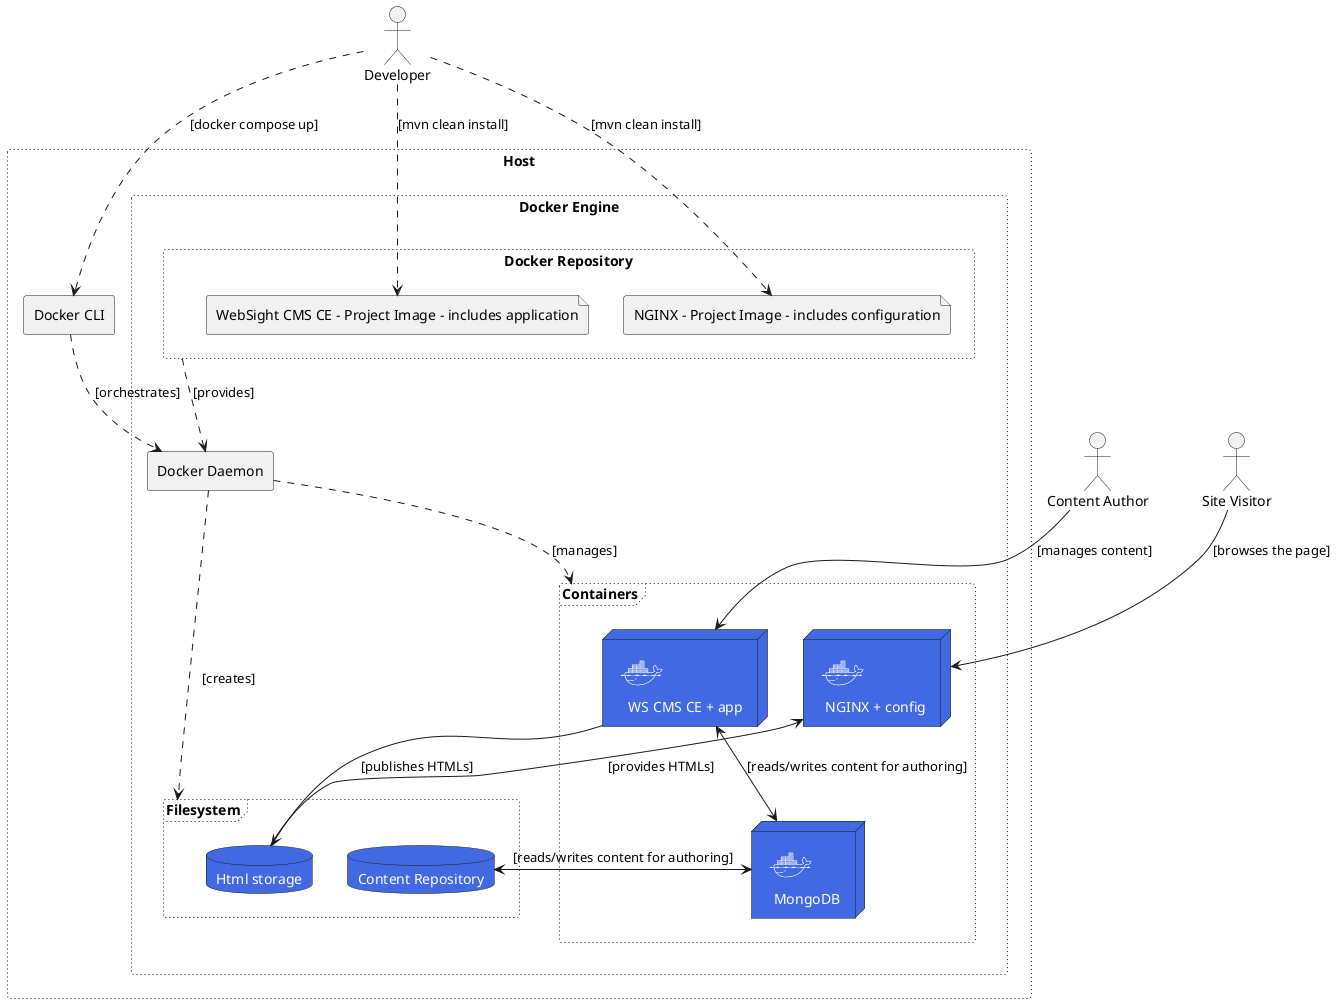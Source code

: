 'Dynamic Solutions WebSight
'Copyright (C) 2013-2022 Dynamic Solutions
'
'This is a private, internal code. Using or copying as a
'whole or in fragments disallowed without permission.

'https://plantuml.com/deployment-diagram


@startuml
!include <tupadr3/devicons/docker>

actor :Developer: as dev
actor :Content Author: as contentAuthor
actor :Site Visitor: as siteVisitor

rectangle host as "Host" #line.dotted {
    rectangle dockerCLI as "Docker CLI"
    rectangle docker as "Docker Engine" #line.dotted {
        rectangle dockerDeamon as "Docker Daemon"
        rectangle  repository as "Docker Repository" #line.dotted {
            file wscmsImage as "WebSight CMS CE - Project Image - includes application"
            file nginxImage as "NGINX - Project Image - includes configuration"
        }
        frame containers as "Containers" #line.dotted {
            node nginx as "<$docker>\n  NGINX + config" #royalblue;text:white
            node mongo as "<$docker>\n  MongoDB" #royalblue;text:white
            node wscmsce as "<$docker>\n   WS CMS CE + app" #royalblue;text:white
        }
        frame volumes as "Filesystem" #line.dotted {
            database htmlVolume as "Html storage" #royalblue;text:white
            database jcrVolume as "Content Repository" #royalblue;text:white
        }
    }
}

dev -[dashed]-> wscmsImage : [mvn clean install]
dev -[dashed]-> nginxImage : [mvn clean install]
dev -[dashed]-> dockerCLI : [docker compose up]
dockerCLI -[dashed]-> dockerDeamon : [orchestrates]
dockerDeamon -[dashed]-> containers : [manages]
dockerDeamon -[dashed]-> volumes : [creates]
repository -[dashed]-> dockerDeamon : [provides]

siteVisitor --> nginx : [browses the page]
contentAuthor --> wscmsce : [manages content]
htmlVolume --> nginx : [provides HTMLs]
wscmsce --> htmlVolume : [publishes HTMLs]
wscmsce <--> mongo : [reads/writes content for authoring]
mongo <--> jcrVolume : [reads/writes content for authoring]

@enduml